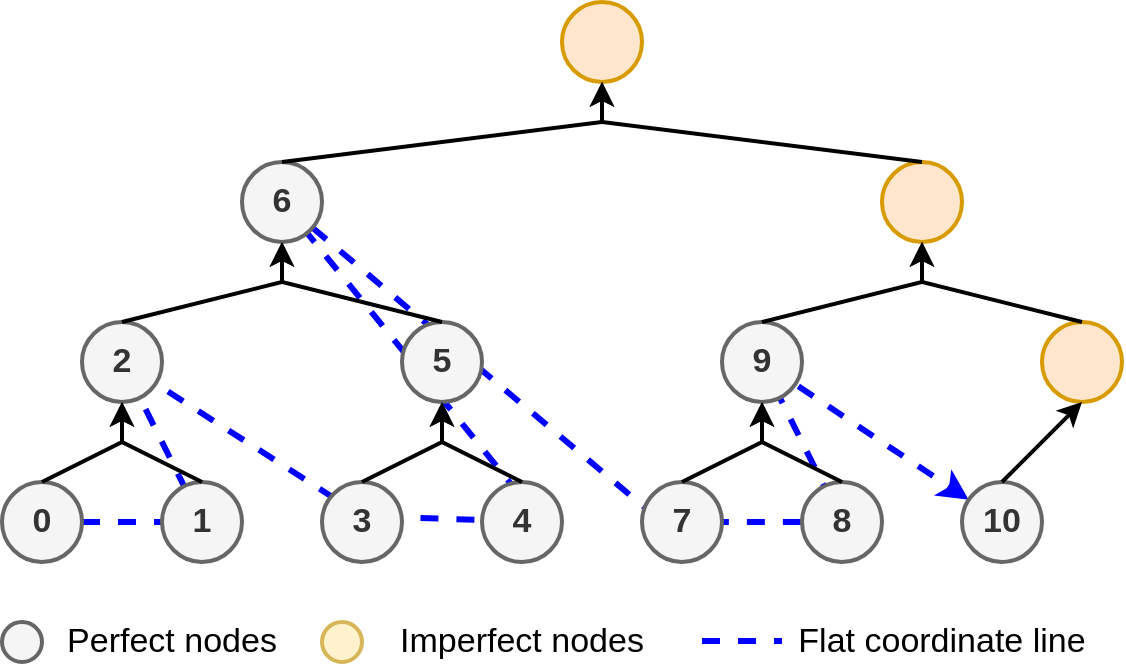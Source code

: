 <mxfile version="13.7.9"><diagram id="GzOgYw2bMC3IP-vDRVvN" name="Page-1"><mxGraphModel dx="1408" dy="720" grid="1" gridSize="10" guides="1" tooltips="1" connect="1" arrows="1" fold="1" page="1" pageScale="1" pageWidth="850" pageHeight="1100" math="0" shadow="0"><root><mxCell id="0"/><mxCell id="1" parent="0"/><mxCell id="Sn6Dn7UEEi_L516iYcXH-480" value="" style="endArrow=classic;html=1;strokeWidth=3;fontSize=17;exitX=1;exitY=0.5;exitDx=0;exitDy=0;rounded=1;strokeColor=#0000FF;dashed=1;" edge="1" parent="1" source="Sn6Dn7UEEi_L516iYcXH-448" target="Sn6Dn7UEEi_L516iYcXH-450"><mxGeometry width="50" height="50" relative="1" as="geometry"><mxPoint x="400" y="380" as="sourcePoint"/><mxPoint x="450" y="330" as="targetPoint"/><Array as="points"><mxPoint x="220" y="300"/><mxPoint x="180" y="220"/><mxPoint x="300" y="297"/><mxPoint x="390" y="300"/><mxPoint x="260" y="140"/><mxPoint x="450" y="300"/><mxPoint x="540" y="300"/><mxPoint x="500" y="220"/></Array></mxGeometry></mxCell><mxCell id="Sn6Dn7UEEi_L516iYcXH-448" value="0" style="ellipse;whiteSpace=wrap;html=1;aspect=fixed;fontStyle=1;fillColor=#f5f5f5;strokeColor=#666666;fontColor=#333333;fontSize=17;strokeWidth=2;" vertex="1" parent="1"><mxGeometry x="120" y="280" width="40" height="40" as="geometry"/></mxCell><mxCell id="Sn6Dn7UEEi_L516iYcXH-449" value="1" style="ellipse;whiteSpace=wrap;html=1;aspect=fixed;fontStyle=1;fillColor=#f5f5f5;strokeColor=#666666;fontColor=#333333;fontSize=17;strokeWidth=2;" vertex="1" parent="1"><mxGeometry x="200" y="280" width="40" height="40" as="geometry"/></mxCell><mxCell id="Sn6Dn7UEEi_L516iYcXH-450" value="&lt;font color=&quot;#333333&quot; style=&quot;font-size: 17px;&quot;&gt;10&lt;/font&gt;" style="ellipse;whiteSpace=wrap;html=1;aspect=fixed;fontStyle=1;fillColor=#f5f5f5;strokeColor=#666666;fontColor=#333333;fontSize=17;strokeWidth=2;" vertex="1" parent="1"><mxGeometry x="600" y="280" width="40" height="40" as="geometry"/></mxCell><mxCell id="Sn6Dn7UEEi_L516iYcXH-451" value="" style="endArrow=classic;html=1;exitX=0.5;exitY=0;exitDx=0;exitDy=0;entryX=0.5;entryY=1;entryDx=0;entryDy=0;rounded=0;fontSize=17;strokeWidth=2;" edge="1" parent="1" source="Sn6Dn7UEEi_L516iYcXH-448" target="Sn6Dn7UEEi_L516iYcXH-452"><mxGeometry width="50" height="50" relative="1" as="geometry"><mxPoint x="340" y="180" as="sourcePoint"/><mxPoint x="180" y="240" as="targetPoint"/><Array as="points"><mxPoint x="180" y="260"/></Array></mxGeometry></mxCell><mxCell id="Sn6Dn7UEEi_L516iYcXH-452" value="2" style="ellipse;whiteSpace=wrap;html=1;aspect=fixed;fontStyle=1;fillColor=#f5f5f5;strokeColor=#666666;fontColor=#333333;fontSize=17;strokeWidth=2;" vertex="1" parent="1"><mxGeometry x="160" y="200" width="40" height="40" as="geometry"/></mxCell><mxCell id="Sn6Dn7UEEi_L516iYcXH-453" value="" style="endArrow=classic;html=1;exitX=0.5;exitY=0;exitDx=0;exitDy=0;entryX=0.5;entryY=1;entryDx=0;entryDy=0;rounded=0;fontSize=17;strokeWidth=2;" edge="1" parent="1" source="Sn6Dn7UEEi_L516iYcXH-449" target="Sn6Dn7UEEi_L516iYcXH-452"><mxGeometry width="50" height="50" relative="1" as="geometry"><mxPoint x="150" y="290" as="sourcePoint"/><mxPoint x="190" y="250" as="targetPoint"/><Array as="points"><mxPoint x="180" y="260"/></Array></mxGeometry></mxCell><mxCell id="Sn6Dn7UEEi_L516iYcXH-454" value="" style="ellipse;whiteSpace=wrap;html=1;aspect=fixed;fontStyle=1;fillColor=#ffe6cc;strokeColor=#d79b00;fontSize=17;strokeWidth=2;" vertex="1" parent="1"><mxGeometry x="640" y="200" width="40" height="40" as="geometry"/></mxCell><mxCell id="Sn6Dn7UEEi_L516iYcXH-455" value="3" style="ellipse;whiteSpace=wrap;html=1;aspect=fixed;fontStyle=1;fillColor=#f5f5f5;strokeColor=#666666;fontColor=#333333;fontSize=17;strokeWidth=2;" vertex="1" parent="1"><mxGeometry x="280" y="280" width="40" height="40" as="geometry"/></mxCell><mxCell id="Sn6Dn7UEEi_L516iYcXH-456" value="4" style="ellipse;whiteSpace=wrap;html=1;aspect=fixed;fontStyle=1;fillColor=#f5f5f5;strokeColor=#666666;fontColor=#333333;fontSize=17;strokeWidth=2;" vertex="1" parent="1"><mxGeometry x="360" y="280" width="40" height="40" as="geometry"/></mxCell><mxCell id="Sn6Dn7UEEi_L516iYcXH-457" value="" style="endArrow=classic;html=1;exitX=0.5;exitY=0;exitDx=0;exitDy=0;entryX=0.5;entryY=1;entryDx=0;entryDy=0;rounded=0;fontSize=17;strokeWidth=2;" edge="1" parent="1" source="Sn6Dn7UEEi_L516iYcXH-455" target="Sn6Dn7UEEi_L516iYcXH-458"><mxGeometry width="50" height="50" relative="1" as="geometry"><mxPoint x="500" y="180" as="sourcePoint"/><mxPoint x="340" y="240" as="targetPoint"/><Array as="points"><mxPoint x="340" y="260"/></Array></mxGeometry></mxCell><mxCell id="Sn6Dn7UEEi_L516iYcXH-458" value="5" style="ellipse;whiteSpace=wrap;html=1;aspect=fixed;fontStyle=1;fillColor=#f5f5f5;strokeColor=#666666;fontColor=#333333;fontSize=17;strokeWidth=2;" vertex="1" parent="1"><mxGeometry x="320" y="200" width="40" height="40" as="geometry"/></mxCell><mxCell id="Sn6Dn7UEEi_L516iYcXH-459" value="" style="endArrow=classic;html=1;exitX=0.5;exitY=0;exitDx=0;exitDy=0;entryX=0.5;entryY=1;entryDx=0;entryDy=0;rounded=0;fontSize=17;strokeWidth=2;" edge="1" parent="1" source="Sn6Dn7UEEi_L516iYcXH-456" target="Sn6Dn7UEEi_L516iYcXH-458"><mxGeometry width="50" height="50" relative="1" as="geometry"><mxPoint x="310" y="290" as="sourcePoint"/><mxPoint x="350" y="250" as="targetPoint"/><Array as="points"><mxPoint x="340" y="260"/></Array></mxGeometry></mxCell><mxCell id="Sn6Dn7UEEi_L516iYcXH-460" value="7" style="ellipse;whiteSpace=wrap;html=1;aspect=fixed;fontStyle=1;fillColor=#f5f5f5;strokeColor=#666666;fontColor=#333333;fontSize=17;strokeWidth=2;" vertex="1" parent="1"><mxGeometry x="440" y="280" width="40" height="40" as="geometry"/></mxCell><mxCell id="Sn6Dn7UEEi_L516iYcXH-461" value="8" style="ellipse;whiteSpace=wrap;html=1;aspect=fixed;fontStyle=1;fillColor=#f5f5f5;strokeColor=#666666;fontColor=#333333;fontSize=17;strokeWidth=2;" vertex="1" parent="1"><mxGeometry x="520" y="280" width="40" height="40" as="geometry"/></mxCell><mxCell id="Sn6Dn7UEEi_L516iYcXH-462" value="" style="endArrow=classic;html=1;exitX=0.5;exitY=0;exitDx=0;exitDy=0;entryX=0.5;entryY=1;entryDx=0;entryDy=0;rounded=0;fontSize=17;strokeWidth=2;" edge="1" parent="1" source="Sn6Dn7UEEi_L516iYcXH-460" target="Sn6Dn7UEEi_L516iYcXH-463"><mxGeometry width="50" height="50" relative="1" as="geometry"><mxPoint x="660" y="180" as="sourcePoint"/><mxPoint x="500" y="240" as="targetPoint"/><Array as="points"><mxPoint x="500" y="260"/></Array></mxGeometry></mxCell><mxCell id="Sn6Dn7UEEi_L516iYcXH-463" value="&lt;font color=&quot;#333333&quot; style=&quot;font-size: 17px;&quot;&gt;9&lt;/font&gt;" style="ellipse;whiteSpace=wrap;html=1;aspect=fixed;fontStyle=1;fillColor=#f5f5f5;strokeColor=#666666;fontColor=#333333;fontSize=17;strokeWidth=2;" vertex="1" parent="1"><mxGeometry x="480" y="200" width="40" height="40" as="geometry"/></mxCell><mxCell id="Sn6Dn7UEEi_L516iYcXH-464" value="" style="endArrow=classic;html=1;exitX=0.5;exitY=0;exitDx=0;exitDy=0;entryX=0.5;entryY=1;entryDx=0;entryDy=0;rounded=0;fontSize=17;strokeWidth=2;" edge="1" parent="1" source="Sn6Dn7UEEi_L516iYcXH-461" target="Sn6Dn7UEEi_L516iYcXH-463"><mxGeometry width="50" height="50" relative="1" as="geometry"><mxPoint x="470" y="290" as="sourcePoint"/><mxPoint x="510" y="250" as="targetPoint"/><Array as="points"><mxPoint x="500" y="260"/></Array></mxGeometry></mxCell><mxCell id="Sn6Dn7UEEi_L516iYcXH-465" value="" style="endArrow=classic;html=1;exitX=0.5;exitY=0;exitDx=0;exitDy=0;entryX=0.5;entryY=1;entryDx=0;entryDy=0;fontSize=17;strokeWidth=2;" edge="1" parent="1" source="Sn6Dn7UEEi_L516iYcXH-450" target="Sn6Dn7UEEi_L516iYcXH-454"><mxGeometry width="50" height="50" relative="1" as="geometry"><mxPoint x="340" y="180" as="sourcePoint"/><mxPoint x="390" y="130" as="targetPoint"/></mxGeometry></mxCell><mxCell id="Sn6Dn7UEEi_L516iYcXH-466" value="" style="endArrow=classic;html=1;exitX=0.5;exitY=0;exitDx=0;exitDy=0;entryX=0.5;entryY=1;entryDx=0;entryDy=0;rounded=0;fontSize=17;strokeWidth=2;" edge="1" parent="1" source="Sn6Dn7UEEi_L516iYcXH-452" target="Sn6Dn7UEEi_L516iYcXH-467"><mxGeometry width="50" height="50" relative="1" as="geometry"><mxPoint x="220" y="200" as="sourcePoint"/><mxPoint x="260" y="160" as="targetPoint"/><Array as="points"><mxPoint x="260" y="180"/></Array></mxGeometry></mxCell><mxCell id="Sn6Dn7UEEi_L516iYcXH-467" value="&lt;font color=&quot;#333333&quot; style=&quot;font-size: 17px;&quot;&gt;6&lt;/font&gt;" style="ellipse;whiteSpace=wrap;html=1;aspect=fixed;fontStyle=1;fillColor=#f5f5f5;strokeColor=#666666;fontColor=#333333;fontSize=17;strokeWidth=2;" vertex="1" parent="1"><mxGeometry x="240" y="120" width="40" height="40" as="geometry"/></mxCell><mxCell id="Sn6Dn7UEEi_L516iYcXH-468" value="" style="endArrow=classic;html=1;exitX=0.5;exitY=0;exitDx=0;exitDy=0;entryX=0.5;entryY=1;entryDx=0;entryDy=0;rounded=0;fontSize=17;strokeWidth=2;" edge="1" parent="1" source="Sn6Dn7UEEi_L516iYcXH-458" target="Sn6Dn7UEEi_L516iYcXH-467"><mxGeometry width="50" height="50" relative="1" as="geometry"><mxPoint x="300" y="200" as="sourcePoint"/><mxPoint x="270" y="170" as="targetPoint"/><Array as="points"><mxPoint x="260" y="180"/></Array></mxGeometry></mxCell><mxCell id="Sn6Dn7UEEi_L516iYcXH-469" value="" style="ellipse;whiteSpace=wrap;html=1;aspect=fixed;fontStyle=1;fillColor=#ffe6cc;strokeColor=#d79b00;fontSize=17;strokeWidth=2;" vertex="1" parent="1"><mxGeometry x="560" y="120" width="40" height="40" as="geometry"/></mxCell><mxCell id="Sn6Dn7UEEi_L516iYcXH-470" value="" style="endArrow=classic;html=1;exitX=0.5;exitY=0;exitDx=0;exitDy=0;rounded=0;fontSize=17;strokeWidth=2;" edge="1" parent="1" source="Sn6Dn7UEEi_L516iYcXH-463" target="Sn6Dn7UEEi_L516iYcXH-469"><mxGeometry width="50" height="50" relative="1" as="geometry"><mxPoint x="500" y="200" as="sourcePoint"/><mxPoint x="580" y="160" as="targetPoint"/><Array as="points"><mxPoint x="580" y="180"/></Array></mxGeometry></mxCell><mxCell id="Sn6Dn7UEEi_L516iYcXH-471" value="" style="endArrow=classic;html=1;exitX=0.5;exitY=0;exitDx=0;exitDy=0;rounded=0;fontSize=17;strokeWidth=2;" edge="1" parent="1" source="Sn6Dn7UEEi_L516iYcXH-454" target="Sn6Dn7UEEi_L516iYcXH-469"><mxGeometry width="50" height="50" relative="1" as="geometry"><mxPoint x="660" y="200" as="sourcePoint"/><mxPoint x="580" y="160" as="targetPoint"/><Array as="points"><mxPoint x="580" y="180"/></Array></mxGeometry></mxCell><mxCell id="Sn6Dn7UEEi_L516iYcXH-472" value="" style="ellipse;whiteSpace=wrap;html=1;aspect=fixed;fontStyle=1;fillColor=#ffe6cc;strokeColor=#d79b00;fontSize=17;strokeWidth=2;" vertex="1" parent="1"><mxGeometry x="400" y="40" width="40" height="40" as="geometry"/></mxCell><mxCell id="Sn6Dn7UEEi_L516iYcXH-473" value="" style="endArrow=classic;html=1;exitX=0.5;exitY=0;exitDx=0;exitDy=0;entryX=0.5;entryY=1;entryDx=0;entryDy=0;rounded=0;fontSize=17;strokeWidth=2;" edge="1" parent="1" target="Sn6Dn7UEEi_L516iYcXH-472"><mxGeometry width="50" height="50" relative="1" as="geometry"><mxPoint x="260" y="120" as="sourcePoint"/><mxPoint x="340" y="80" as="targetPoint"/><Array as="points"><mxPoint x="420" y="100"/></Array></mxGeometry></mxCell><mxCell id="Sn6Dn7UEEi_L516iYcXH-474" value="" style="endArrow=classic;html=1;exitX=0.5;exitY=0;exitDx=0;exitDy=0;entryX=0.5;entryY=1;entryDx=0;entryDy=0;rounded=0;fontSize=17;strokeWidth=2;" edge="1" parent="1" source="Sn6Dn7UEEi_L516iYcXH-469" target="Sn6Dn7UEEi_L516iYcXH-472"><mxGeometry width="50" height="50" relative="1" as="geometry"><mxPoint x="270" y="130" as="sourcePoint"/><mxPoint x="430" y="90" as="targetPoint"/><Array as="points"><mxPoint x="420" y="100"/></Array></mxGeometry></mxCell><mxCell id="Sn6Dn7UEEi_L516iYcXH-475" value="" style="ellipse;whiteSpace=wrap;html=1;aspect=fixed;fontStyle=1;fillColor=#f5f5f5;strokeColor=#666666;fontColor=#333333;fontSize=17;strokeWidth=2;" vertex="1" parent="1"><mxGeometry x="120" y="350" width="20" height="20" as="geometry"/></mxCell><mxCell id="Sn6Dn7UEEi_L516iYcXH-476" value="Perfect nodes" style="text;html=1;strokeColor=none;fillColor=none;align=center;verticalAlign=middle;whiteSpace=wrap;rounded=0;dashed=1;fontSize=17;strokeWidth=2;" vertex="1" parent="1"><mxGeometry x="140" y="350" width="130" height="20" as="geometry"/></mxCell><mxCell id="Sn6Dn7UEEi_L516iYcXH-477" value="" style="ellipse;whiteSpace=wrap;html=1;aspect=fixed;fontStyle=1;fillColor=#fff2cc;strokeColor=#d6b656;fontSize=17;strokeWidth=2;" vertex="1" parent="1"><mxGeometry x="280" y="350" width="20" height="20" as="geometry"/></mxCell><mxCell id="Sn6Dn7UEEi_L516iYcXH-478" value="Imperfect nodes" style="text;html=1;strokeColor=none;fillColor=none;align=center;verticalAlign=middle;whiteSpace=wrap;rounded=0;dashed=1;fontSize=17;strokeWidth=2;" vertex="1" parent="1"><mxGeometry x="300" y="350" width="160" height="20" as="geometry"/></mxCell><mxCell id="Sn6Dn7UEEi_L516iYcXH-481" value="" style="endArrow=none;html=1;dashed=1;strokeColor=#0000FF;strokeWidth=3;fontSize=17;" edge="1" parent="1"><mxGeometry width="50" height="50" relative="1" as="geometry"><mxPoint x="470" y="359.5" as="sourcePoint"/><mxPoint x="510" y="359.5" as="targetPoint"/><Array as="points"><mxPoint x="510" y="359.5"/></Array></mxGeometry></mxCell><mxCell id="Sn6Dn7UEEi_L516iYcXH-482" value="Flat coordinate line" style="text;html=1;strokeColor=none;fillColor=none;align=center;verticalAlign=middle;whiteSpace=wrap;rounded=0;dashed=1;fontSize=17;strokeWidth=2;" vertex="1" parent="1"><mxGeometry x="510" y="350" width="160" height="20" as="geometry"/></mxCell></root></mxGraphModel></diagram></mxfile>
